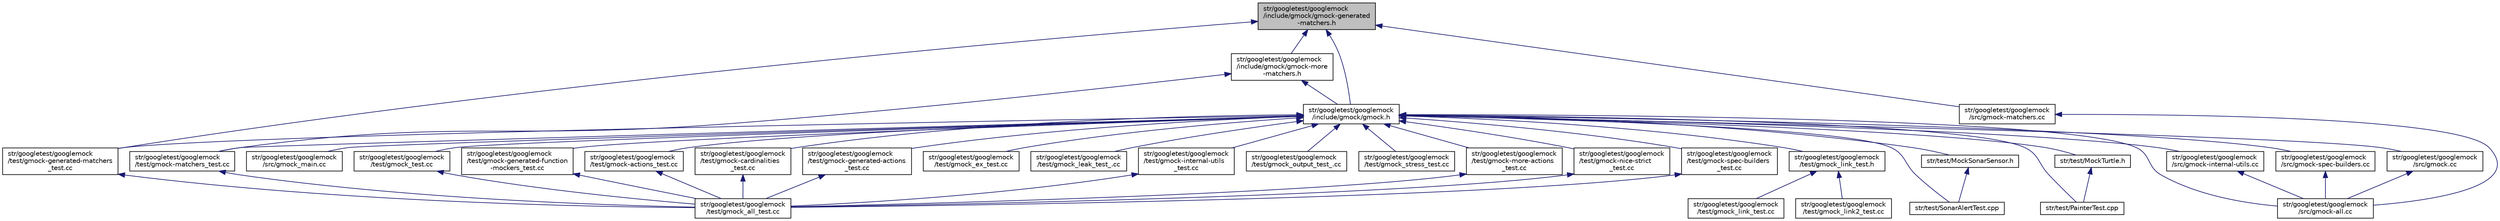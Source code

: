 digraph "str/googletest/googlemock/include/gmock/gmock-generated-matchers.h"
{
  edge [fontname="Helvetica",fontsize="10",labelfontname="Helvetica",labelfontsize="10"];
  node [fontname="Helvetica",fontsize="10",shape=record];
  Node56 [label="str/googletest/googlemock\l/include/gmock/gmock-generated\l-matchers.h",height=0.2,width=0.4,color="black", fillcolor="grey75", style="filled", fontcolor="black"];
  Node56 -> Node57 [dir="back",color="midnightblue",fontsize="10",style="solid",fontname="Helvetica"];
  Node57 [label="str/googletest/googlemock\l/include/gmock/gmock-more\l-matchers.h",height=0.2,width=0.4,color="black", fillcolor="white", style="filled",URL="$db/d42/gmock-more-matchers_8h.html"];
  Node57 -> Node58 [dir="back",color="midnightblue",fontsize="10",style="solid",fontname="Helvetica"];
  Node58 [label="str/googletest/googlemock\l/include/gmock/gmock.h",height=0.2,width=0.4,color="black", fillcolor="white", style="filled",URL="$de/d13/gmock_8h.html"];
  Node58 -> Node59 [dir="back",color="midnightblue",fontsize="10",style="solid",fontname="Helvetica"];
  Node59 [label="str/googletest/googlemock\l/src/gmock-all.cc",height=0.2,width=0.4,color="black", fillcolor="white", style="filled",URL="$d5/d34/gmock-all_8cc.html"];
  Node58 -> Node60 [dir="back",color="midnightblue",fontsize="10",style="solid",fontname="Helvetica"];
  Node60 [label="str/googletest/googlemock\l/src/gmock-internal-utils.cc",height=0.2,width=0.4,color="black", fillcolor="white", style="filled",URL="$db/d0e/gmock-internal-utils_8cc.html"];
  Node60 -> Node59 [dir="back",color="midnightblue",fontsize="10",style="solid",fontname="Helvetica"];
  Node58 -> Node61 [dir="back",color="midnightblue",fontsize="10",style="solid",fontname="Helvetica"];
  Node61 [label="str/googletest/googlemock\l/src/gmock-spec-builders.cc",height=0.2,width=0.4,color="black", fillcolor="white", style="filled",URL="$d8/d4d/gmock-spec-builders_8cc.html"];
  Node61 -> Node59 [dir="back",color="midnightblue",fontsize="10",style="solid",fontname="Helvetica"];
  Node58 -> Node62 [dir="back",color="midnightblue",fontsize="10",style="solid",fontname="Helvetica"];
  Node62 [label="str/googletest/googlemock\l/src/gmock.cc",height=0.2,width=0.4,color="black", fillcolor="white", style="filled",URL="$d9/d00/gmock_8cc.html"];
  Node62 -> Node59 [dir="back",color="midnightblue",fontsize="10",style="solid",fontname="Helvetica"];
  Node58 -> Node63 [dir="back",color="midnightblue",fontsize="10",style="solid",fontname="Helvetica"];
  Node63 [label="str/googletest/googlemock\l/src/gmock_main.cc",height=0.2,width=0.4,color="black", fillcolor="white", style="filled",URL="$dd/d93/gmock__main_8cc.html"];
  Node58 -> Node64 [dir="back",color="midnightblue",fontsize="10",style="solid",fontname="Helvetica"];
  Node64 [label="str/googletest/googlemock\l/test/gmock-actions_test.cc",height=0.2,width=0.4,color="black", fillcolor="white", style="filled",URL="$d0/d81/gmock-actions__test_8cc.html"];
  Node64 -> Node65 [dir="back",color="midnightblue",fontsize="10",style="solid",fontname="Helvetica"];
  Node65 [label="str/googletest/googlemock\l/test/gmock_all_test.cc",height=0.2,width=0.4,color="black", fillcolor="white", style="filled",URL="$d6/d40/gmock__all__test_8cc.html"];
  Node58 -> Node66 [dir="back",color="midnightblue",fontsize="10",style="solid",fontname="Helvetica"];
  Node66 [label="str/googletest/googlemock\l/test/gmock-cardinalities\l_test.cc",height=0.2,width=0.4,color="black", fillcolor="white", style="filled",URL="$d9/d45/gmock-cardinalities__test_8cc.html"];
  Node66 -> Node65 [dir="back",color="midnightblue",fontsize="10",style="solid",fontname="Helvetica"];
  Node58 -> Node67 [dir="back",color="midnightblue",fontsize="10",style="solid",fontname="Helvetica"];
  Node67 [label="str/googletest/googlemock\l/test/gmock-generated-actions\l_test.cc",height=0.2,width=0.4,color="black", fillcolor="white", style="filled",URL="$d1/d2e/gmock-generated-actions__test_8cc.html"];
  Node67 -> Node65 [dir="back",color="midnightblue",fontsize="10",style="solid",fontname="Helvetica"];
  Node58 -> Node68 [dir="back",color="midnightblue",fontsize="10",style="solid",fontname="Helvetica"];
  Node68 [label="str/googletest/googlemock\l/test/gmock-generated-function\l-mockers_test.cc",height=0.2,width=0.4,color="black", fillcolor="white", style="filled",URL="$d3/dcf/gmock-generated-function-mockers__test_8cc.html"];
  Node68 -> Node65 [dir="back",color="midnightblue",fontsize="10",style="solid",fontname="Helvetica"];
  Node58 -> Node69 [dir="back",color="midnightblue",fontsize="10",style="solid",fontname="Helvetica"];
  Node69 [label="str/googletest/googlemock\l/test/gmock-generated-matchers\l_test.cc",height=0.2,width=0.4,color="black", fillcolor="white", style="filled",URL="$d1/d5b/gmock-generated-matchers__test_8cc.html"];
  Node69 -> Node65 [dir="back",color="midnightblue",fontsize="10",style="solid",fontname="Helvetica"];
  Node58 -> Node70 [dir="back",color="midnightblue",fontsize="10",style="solid",fontname="Helvetica"];
  Node70 [label="str/googletest/googlemock\l/test/gmock-internal-utils\l_test.cc",height=0.2,width=0.4,color="black", fillcolor="white", style="filled",URL="$d2/d16/gmock-internal-utils__test_8cc.html"];
  Node70 -> Node65 [dir="back",color="midnightblue",fontsize="10",style="solid",fontname="Helvetica"];
  Node58 -> Node71 [dir="back",color="midnightblue",fontsize="10",style="solid",fontname="Helvetica"];
  Node71 [label="str/googletest/googlemock\l/test/gmock-matchers_test.cc",height=0.2,width=0.4,color="black", fillcolor="white", style="filled",URL="$d6/d74/gmock-matchers__test_8cc.html"];
  Node71 -> Node65 [dir="back",color="midnightblue",fontsize="10",style="solid",fontname="Helvetica"];
  Node58 -> Node72 [dir="back",color="midnightblue",fontsize="10",style="solid",fontname="Helvetica"];
  Node72 [label="str/googletest/googlemock\l/test/gmock-more-actions\l_test.cc",height=0.2,width=0.4,color="black", fillcolor="white", style="filled",URL="$d6/df4/gmock-more-actions__test_8cc.html"];
  Node72 -> Node65 [dir="back",color="midnightblue",fontsize="10",style="solid",fontname="Helvetica"];
  Node58 -> Node73 [dir="back",color="midnightblue",fontsize="10",style="solid",fontname="Helvetica"];
  Node73 [label="str/googletest/googlemock\l/test/gmock-nice-strict\l_test.cc",height=0.2,width=0.4,color="black", fillcolor="white", style="filled",URL="$d4/d2e/gmock-nice-strict__test_8cc.html"];
  Node73 -> Node65 [dir="back",color="midnightblue",fontsize="10",style="solid",fontname="Helvetica"];
  Node58 -> Node74 [dir="back",color="midnightblue",fontsize="10",style="solid",fontname="Helvetica"];
  Node74 [label="str/googletest/googlemock\l/test/gmock-spec-builders\l_test.cc",height=0.2,width=0.4,color="black", fillcolor="white", style="filled",URL="$d4/d79/gmock-spec-builders__test_8cc.html"];
  Node74 -> Node65 [dir="back",color="midnightblue",fontsize="10",style="solid",fontname="Helvetica"];
  Node58 -> Node75 [dir="back",color="midnightblue",fontsize="10",style="solid",fontname="Helvetica"];
  Node75 [label="str/googletest/googlemock\l/test/gmock_ex_test.cc",height=0.2,width=0.4,color="black", fillcolor="white", style="filled",URL="$d4/d18/gmock__ex__test_8cc.html"];
  Node58 -> Node76 [dir="back",color="midnightblue",fontsize="10",style="solid",fontname="Helvetica"];
  Node76 [label="str/googletest/googlemock\l/test/gmock_leak_test_.cc",height=0.2,width=0.4,color="black", fillcolor="white", style="filled",URL="$d6/de5/gmock__leak__test___8cc.html"];
  Node58 -> Node77 [dir="back",color="midnightblue",fontsize="10",style="solid",fontname="Helvetica"];
  Node77 [label="str/googletest/googlemock\l/test/gmock_link_test.h",height=0.2,width=0.4,color="black", fillcolor="white", style="filled",URL="$d8/dce/gmock__link__test_8h.html"];
  Node77 -> Node78 [dir="back",color="midnightblue",fontsize="10",style="solid",fontname="Helvetica"];
  Node78 [label="str/googletest/googlemock\l/test/gmock_link2_test.cc",height=0.2,width=0.4,color="black", fillcolor="white", style="filled",URL="$d9/d3a/gmock__link2__test_8cc.html"];
  Node77 -> Node79 [dir="back",color="midnightblue",fontsize="10",style="solid",fontname="Helvetica"];
  Node79 [label="str/googletest/googlemock\l/test/gmock_link_test.cc",height=0.2,width=0.4,color="black", fillcolor="white", style="filled",URL="$d3/d4d/gmock__link__test_8cc.html"];
  Node58 -> Node80 [dir="back",color="midnightblue",fontsize="10",style="solid",fontname="Helvetica"];
  Node80 [label="str/googletest/googlemock\l/test/gmock_output_test_.cc",height=0.2,width=0.4,color="black", fillcolor="white", style="filled",URL="$db/d29/gmock__output__test___8cc.html"];
  Node58 -> Node81 [dir="back",color="midnightblue",fontsize="10",style="solid",fontname="Helvetica"];
  Node81 [label="str/googletest/googlemock\l/test/gmock_stress_test.cc",height=0.2,width=0.4,color="black", fillcolor="white", style="filled",URL="$da/d1d/gmock__stress__test_8cc.html"];
  Node58 -> Node82 [dir="back",color="midnightblue",fontsize="10",style="solid",fontname="Helvetica"];
  Node82 [label="str/googletest/googlemock\l/test/gmock_test.cc",height=0.2,width=0.4,color="black", fillcolor="white", style="filled",URL="$d0/d02/gmock__test_8cc.html"];
  Node82 -> Node65 [dir="back",color="midnightblue",fontsize="10",style="solid",fontname="Helvetica"];
  Node58 -> Node83 [dir="back",color="midnightblue",fontsize="10",style="solid",fontname="Helvetica"];
  Node83 [label="str/test/MockSonarSensor.h",height=0.2,width=0.4,color="black", fillcolor="white", style="filled",URL="$d5/dcd/_mock_sonar_sensor_8h.html"];
  Node83 -> Node84 [dir="back",color="midnightblue",fontsize="10",style="solid",fontname="Helvetica"];
  Node84 [label="str/test/SonarAlertTest.cpp",height=0.2,width=0.4,color="black", fillcolor="white", style="filled",URL="$dc/d3c/_sonar_alert_test_8cpp.html"];
  Node58 -> Node85 [dir="back",color="midnightblue",fontsize="10",style="solid",fontname="Helvetica"];
  Node85 [label="str/test/MockTurtle.h",height=0.2,width=0.4,color="black", fillcolor="white", style="filled",URL="$d0/d23/_mock_turtle_8h.html"];
  Node85 -> Node86 [dir="back",color="midnightblue",fontsize="10",style="solid",fontname="Helvetica"];
  Node86 [label="str/test/PainterTest.cpp",height=0.2,width=0.4,color="black", fillcolor="white", style="filled",URL="$d3/d3f/_painter_test_8cpp.html"];
  Node58 -> Node86 [dir="back",color="midnightblue",fontsize="10",style="solid",fontname="Helvetica"];
  Node58 -> Node84 [dir="back",color="midnightblue",fontsize="10",style="solid",fontname="Helvetica"];
  Node57 -> Node71 [dir="back",color="midnightblue",fontsize="10",style="solid",fontname="Helvetica"];
  Node56 -> Node58 [dir="back",color="midnightblue",fontsize="10",style="solid",fontname="Helvetica"];
  Node56 -> Node87 [dir="back",color="midnightblue",fontsize="10",style="solid",fontname="Helvetica"];
  Node87 [label="str/googletest/googlemock\l/src/gmock-matchers.cc",height=0.2,width=0.4,color="black", fillcolor="white", style="filled",URL="$d5/d5d/gmock-matchers_8cc.html"];
  Node87 -> Node59 [dir="back",color="midnightblue",fontsize="10",style="solid",fontname="Helvetica"];
  Node56 -> Node69 [dir="back",color="midnightblue",fontsize="10",style="solid",fontname="Helvetica"];
}

